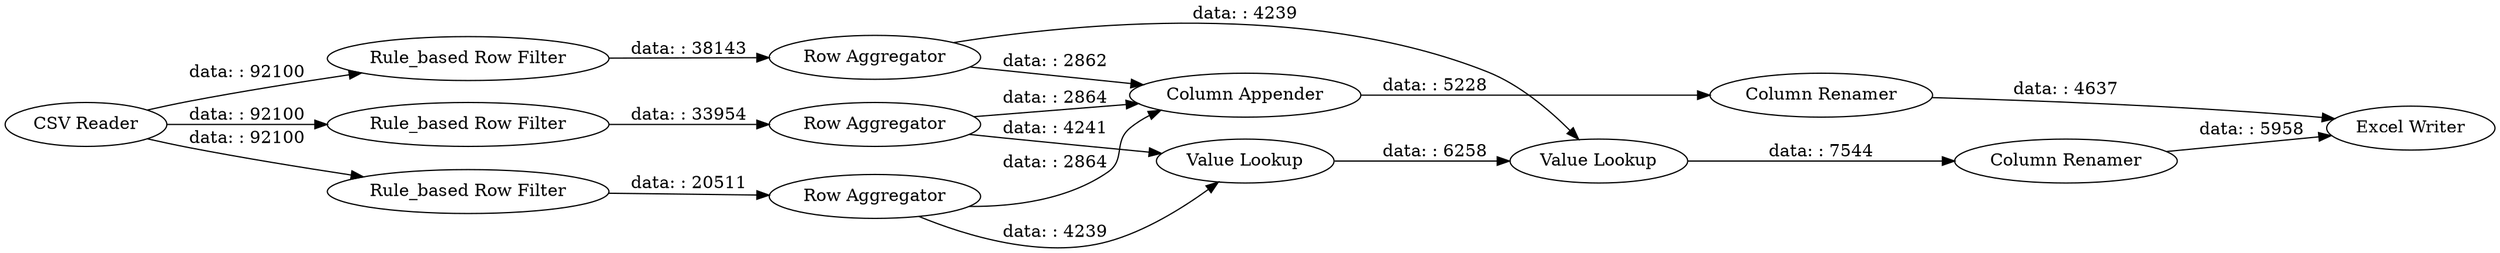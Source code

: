 digraph {
	"3183313973203839156_1" [label="CSV Reader"]
	"3183313973203839156_7" [label="Row Aggregator"]
	"3183313973203839156_3" [label="Rule_based Row Filter"]
	"3183313973203839156_11" [label="Column Renamer"]
	"3183313973203839156_10" [label="Column Appender"]
	"3183313973203839156_5" [label="Rule_based Row Filter"]
	"3183313973203839156_9" [label="Value Lookup"]
	"3183313973203839156_13" [label="Excel Writer"]
	"3183313973203839156_8" [label="Value Lookup"]
	"3183313973203839156_2" [label="Row Aggregator"]
	"3183313973203839156_4" [label="Rule_based Row Filter"]
	"3183313973203839156_12" [label="Column Renamer"]
	"3183313973203839156_6" [label="Row Aggregator"]
	"3183313973203839156_11" -> "3183313973203839156_13" [label="data: : 5958"]
	"3183313973203839156_12" -> "3183313973203839156_13" [label="data: : 4637"]
	"3183313973203839156_5" -> "3183313973203839156_7" [label="data: : 38143"]
	"3183313973203839156_1" -> "3183313973203839156_4" [label="data: : 92100"]
	"3183313973203839156_9" -> "3183313973203839156_11" [label="data: : 7544"]
	"3183313973203839156_7" -> "3183313973203839156_10" [label="data: : 2862"]
	"3183313973203839156_3" -> "3183313973203839156_2" [label="data: : 33954"]
	"3183313973203839156_1" -> "3183313973203839156_3" [label="data: : 92100"]
	"3183313973203839156_7" -> "3183313973203839156_9" [label="data: : 4239"]
	"3183313973203839156_8" -> "3183313973203839156_9" [label="data: : 6258"]
	"3183313973203839156_1" -> "3183313973203839156_5" [label="data: : 92100"]
	"3183313973203839156_2" -> "3183313973203839156_10" [label="data: : 2864"]
	"3183313973203839156_2" -> "3183313973203839156_8" [label="data: : 4241"]
	"3183313973203839156_6" -> "3183313973203839156_8" [label="data: : 4239"]
	"3183313973203839156_10" -> "3183313973203839156_12" [label="data: : 5228"]
	"3183313973203839156_6" -> "3183313973203839156_10" [label="data: : 2864"]
	"3183313973203839156_4" -> "3183313973203839156_6" [label="data: : 20511"]
	rankdir=LR
}
